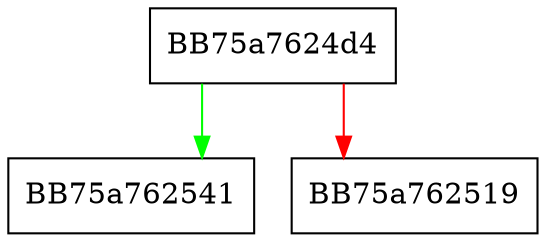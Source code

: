 digraph MetaVaultRecordDatabase {
  node [shape="box"];
  graph [splines=ortho];
  BB75a7624d4 -> BB75a762541 [color="green"];
  BB75a7624d4 -> BB75a762519 [color="red"];
}